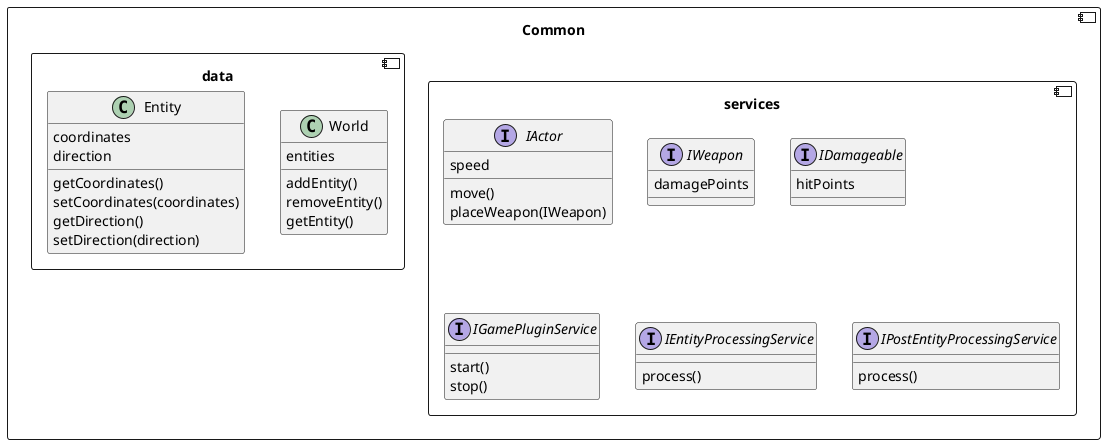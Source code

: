 @startuml

component Common {

	component services {
		interface IActor {
			speed
			move()
			placeWeapon(IWeapon)
		}

		interface IWeapon {
			damagePoints
		}

		interface IDamageable {
			hitPoints
		}

		interface IGamePluginService {
			start()
			stop()
		}

		interface IEntityProcessingService {
			process()
		}

		interface IPostEntityProcessingService {
			process()
		}
	}

	component data {
		class World {
			entities
			addEntity()
			removeEntity()
			getEntity()
		}

		class Entity {
			coordinates
			direction

			getCoordinates()
			setCoordinates(coordinates)
			getDirection()
			setDirection(direction)
		}
	}


'	component Parts {
'		interface EntityPart {
'			process()
'		}
'
'		class LifePart implements EntityPart {
'		}
'
'		class MovingPart implements EntityPart {
'		}
'
'		class PositionPart implements EntityPart {
'		}
'
'	}
}


@enduml